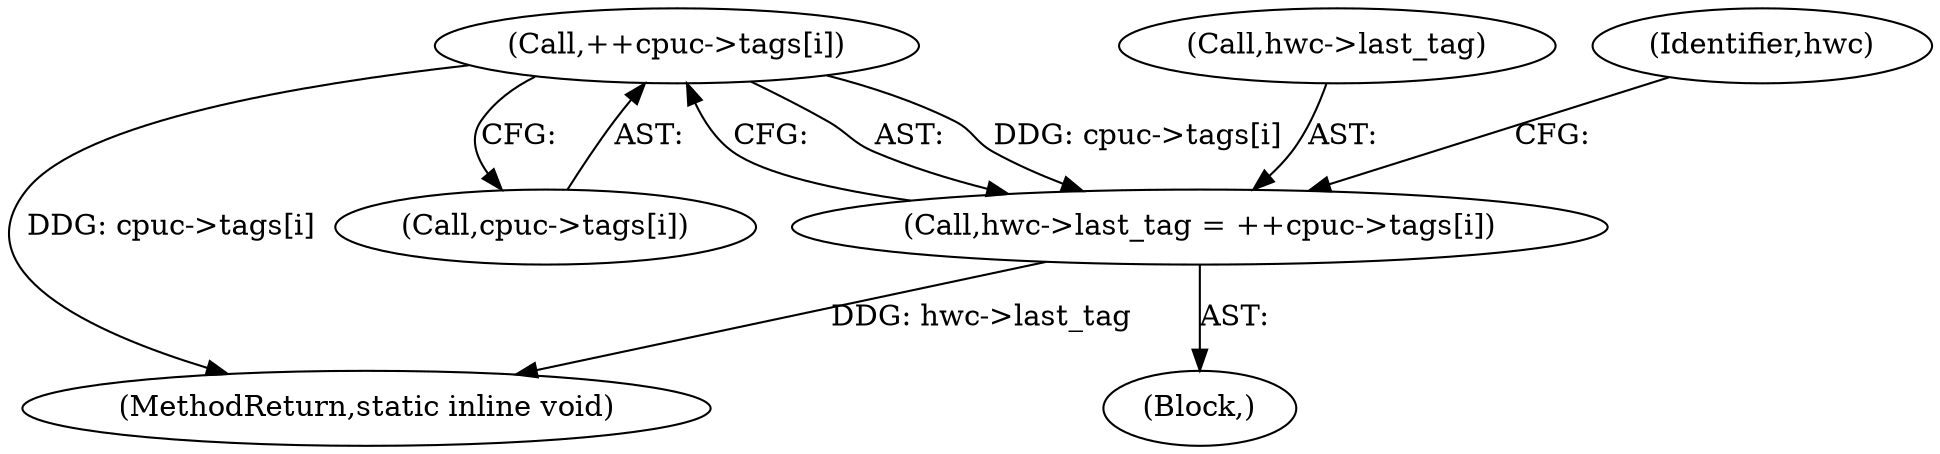 digraph "0_linux_fc66c5210ec2539e800e87d7b3a985323c7be96e@array" {
"1000130" [label="(Call,++cpuc->tags[i])"];
"1000126" [label="(Call,hwc->last_tag = ++cpuc->tags[i])"];
"1000127" [label="(Call,hwc->last_tag)"];
"1000104" [label="(Block,)"];
"1000126" [label="(Call,hwc->last_tag = ++cpuc->tags[i])"];
"1000139" [label="(Identifier,hwc)"];
"1000195" [label="(MethodReturn,static inline void)"];
"1000131" [label="(Call,cpuc->tags[i])"];
"1000130" [label="(Call,++cpuc->tags[i])"];
"1000130" -> "1000126"  [label="AST: "];
"1000130" -> "1000131"  [label="CFG: "];
"1000131" -> "1000130"  [label="AST: "];
"1000126" -> "1000130"  [label="CFG: "];
"1000130" -> "1000195"  [label="DDG: cpuc->tags[i]"];
"1000130" -> "1000126"  [label="DDG: cpuc->tags[i]"];
"1000126" -> "1000104"  [label="AST: "];
"1000127" -> "1000126"  [label="AST: "];
"1000139" -> "1000126"  [label="CFG: "];
"1000126" -> "1000195"  [label="DDG: hwc->last_tag"];
}
